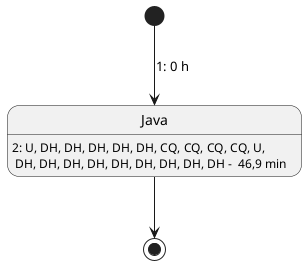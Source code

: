 @startuml

state "Java" as Java

[*] --> Java : 1: 0 h
Java : 2: U, DH, DH, DH, DH, DH, CQ, CQ, CQ, CQ, U, \n DH, DH, DH, DH, DH, DH, DH, DH, DH -  46,9 min
Java --> [*]

@enduml